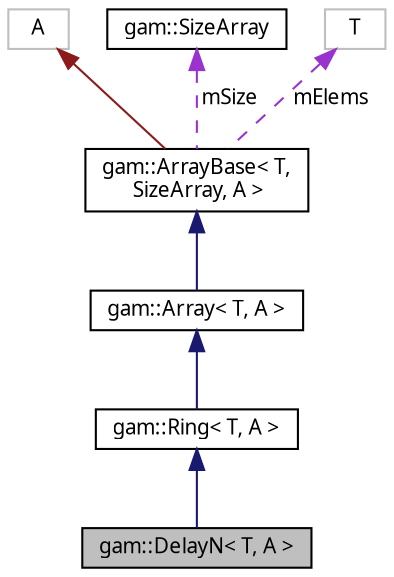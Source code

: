 digraph "gam::DelayN&lt; T, A &gt;"
{
 // LATEX_PDF_SIZE
  bgcolor="transparent";
  edge [fontname="FreeSans.ttf",fontsize="10",labelfontname="FreeSans.ttf",labelfontsize="10"];
  node [fontname="FreeSans.ttf",fontsize="10",shape=record];
  Node1 [label="gam::DelayN\< T, A \>",height=0.2,width=0.4,color="black", fillcolor="grey75", style="filled", fontcolor="black",tooltip="N-element delay."];
  Node2 -> Node1 [dir="back",color="midnightblue",fontsize="10",style="solid",fontname="FreeSans.ttf"];
  Node2 [label="gam::Ring\< T, A \>",height=0.2,width=0.4,color="black",URL="$classgam_1_1_ring.html",tooltip="Ring buffer."];
  Node3 -> Node2 [dir="back",color="midnightblue",fontsize="10",style="solid",fontname="FreeSans.ttf"];
  Node3 [label="gam::Array\< T, A \>",height=0.2,width=0.4,color="black",URL="$classgam_1_1_array.html",tooltip="Resizable array."];
  Node4 -> Node3 [dir="back",color="midnightblue",fontsize="10",style="solid",fontname="FreeSans.ttf"];
  Node4 [label="gam::ArrayBase\< T,\l SizeArray, A \>",height=0.2,width=0.4,color="black",URL="$classgam_1_1_array_base.html",tooltip=" "];
  Node5 -> Node4 [dir="back",color="firebrick4",fontsize="10",style="solid",fontname="FreeSans.ttf"];
  Node5 [label="A",height=0.2,width=0.4,color="grey75",tooltip=" "];
  Node6 -> Node4 [dir="back",color="darkorchid3",fontsize="10",style="dashed",label=" mSize" ,fontname="FreeSans.ttf"];
  Node6 [label="gam::SizeArray",height=0.2,width=0.4,color="black",URL="$structgam_1_1_size_array.html",tooltip="Size functor for Array."];
  Node7 -> Node4 [dir="back",color="darkorchid3",fontsize="10",style="dashed",label=" mElems" ,fontname="FreeSans.ttf"];
  Node7 [label="T",height=0.2,width=0.4,color="grey75",tooltip=" "];
}
